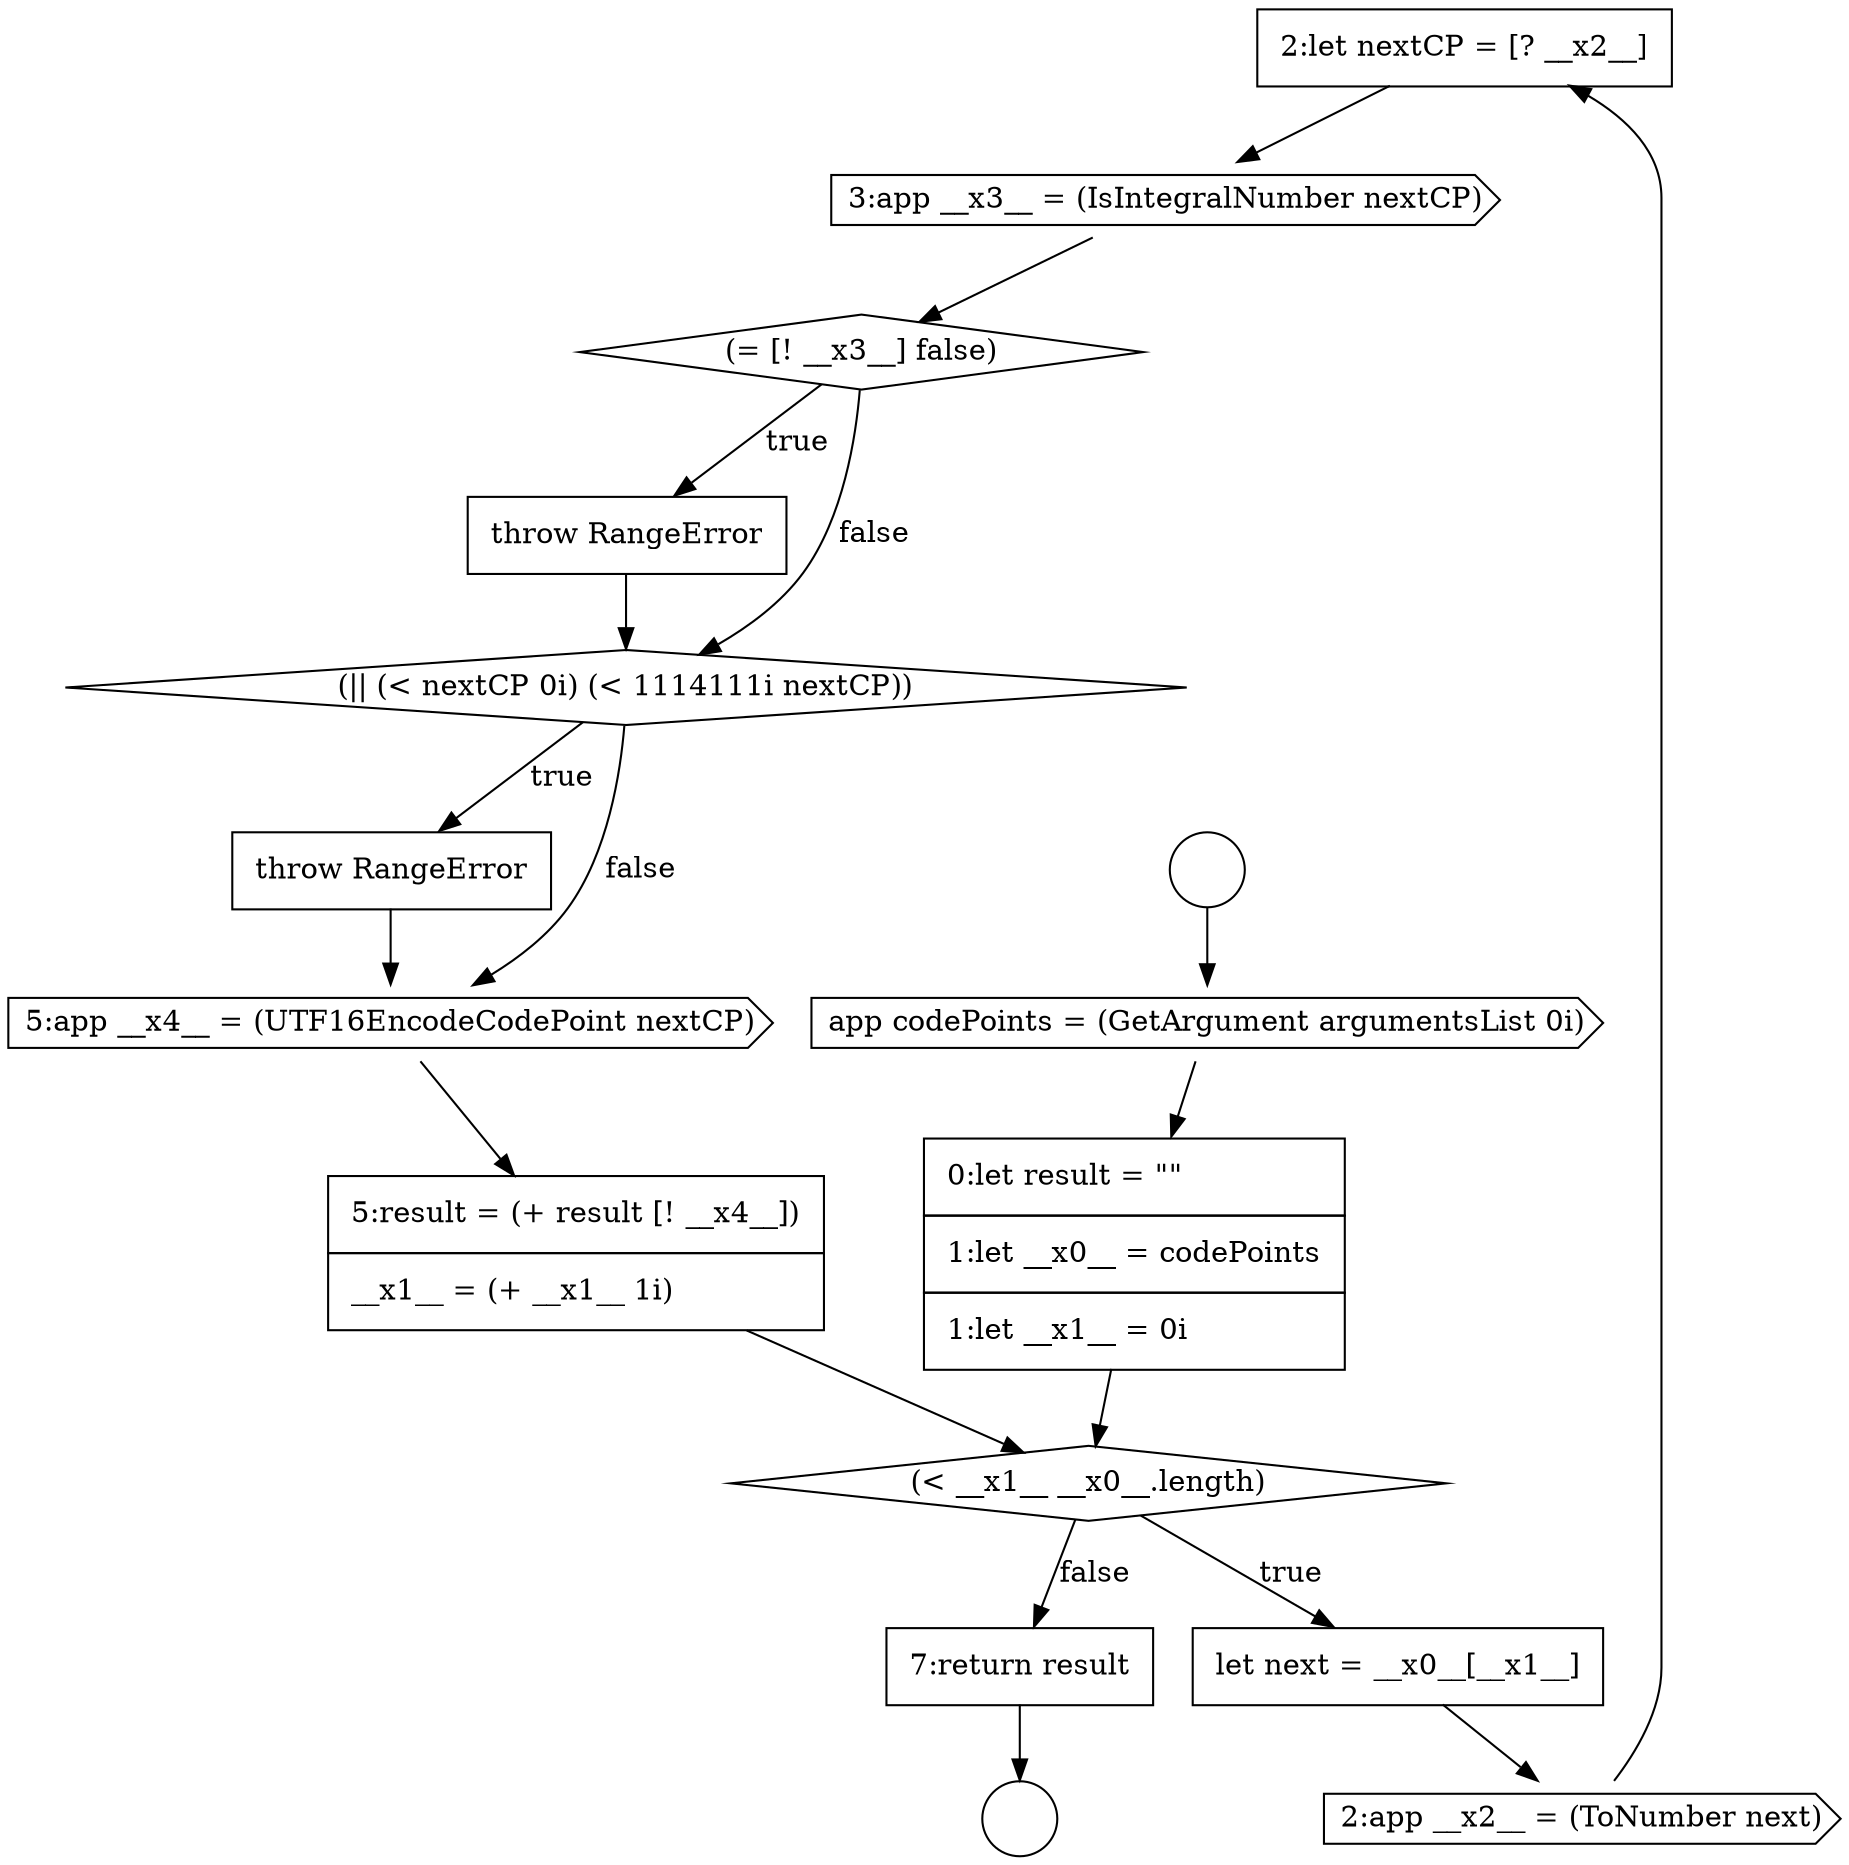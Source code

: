 digraph {
  node14181 [shape=none, margin=0, label=<<font color="black">
    <table border="0" cellborder="1" cellspacing="0" cellpadding="10">
      <tr><td align="left">2:let nextCP = [? __x2__]</td></tr>
    </table>
  </font>> color="black" fillcolor="white" style=filled]
  node14188 [shape=none, margin=0, label=<<font color="black">
    <table border="0" cellborder="1" cellspacing="0" cellpadding="10">
      <tr><td align="left">5:result = (+ result [! __x4__])</td></tr>
      <tr><td align="left">__x1__ = (+ __x1__ 1i)</td></tr>
    </table>
  </font>> color="black" fillcolor="white" style=filled]
  node14184 [shape=none, margin=0, label=<<font color="black">
    <table border="0" cellborder="1" cellspacing="0" cellpadding="10">
      <tr><td align="left">throw RangeError</td></tr>
    </table>
  </font>> color="black" fillcolor="white" style=filled]
  node14189 [shape=none, margin=0, label=<<font color="black">
    <table border="0" cellborder="1" cellspacing="0" cellpadding="10">
      <tr><td align="left">7:return result</td></tr>
    </table>
  </font>> color="black" fillcolor="white" style=filled]
  node14174 [shape=circle label=" " color="black" fillcolor="white" style=filled]
  node14183 [shape=diamond, label=<<font color="black">(= [! __x3__] false)</font>> color="black" fillcolor="white" style=filled]
  node14178 [shape=diamond, label=<<font color="black">(&lt; __x1__ __x0__.length)</font>> color="black" fillcolor="white" style=filled]
  node14175 [shape=circle label=" " color="black" fillcolor="white" style=filled]
  node14182 [shape=cds, label=<<font color="black">3:app __x3__ = (IsIntegralNumber nextCP)</font>> color="black" fillcolor="white" style=filled]
  node14177 [shape=none, margin=0, label=<<font color="black">
    <table border="0" cellborder="1" cellspacing="0" cellpadding="10">
      <tr><td align="left">0:let result = &quot;&quot;</td></tr>
      <tr><td align="left">1:let __x0__ = codePoints</td></tr>
      <tr><td align="left">1:let __x1__ = 0i</td></tr>
    </table>
  </font>> color="black" fillcolor="white" style=filled]
  node14187 [shape=cds, label=<<font color="black">5:app __x4__ = (UTF16EncodeCodePoint nextCP)</font>> color="black" fillcolor="white" style=filled]
  node14176 [shape=cds, label=<<font color="black">app codePoints = (GetArgument argumentsList 0i)</font>> color="black" fillcolor="white" style=filled]
  node14180 [shape=cds, label=<<font color="black">2:app __x2__ = (ToNumber next)</font>> color="black" fillcolor="white" style=filled]
  node14185 [shape=diamond, label=<<font color="black">(|| (&lt; nextCP 0i) (&lt; 1114111i nextCP))</font>> color="black" fillcolor="white" style=filled]
  node14186 [shape=none, margin=0, label=<<font color="black">
    <table border="0" cellborder="1" cellspacing="0" cellpadding="10">
      <tr><td align="left">throw RangeError</td></tr>
    </table>
  </font>> color="black" fillcolor="white" style=filled]
  node14179 [shape=none, margin=0, label=<<font color="black">
    <table border="0" cellborder="1" cellspacing="0" cellpadding="10">
      <tr><td align="left">let next = __x0__[__x1__]</td></tr>
    </table>
  </font>> color="black" fillcolor="white" style=filled]
  node14182 -> node14183 [ color="black"]
  node14177 -> node14178 [ color="black"]
  node14179 -> node14180 [ color="black"]
  node14185 -> node14186 [label=<<font color="black">true</font>> color="black"]
  node14185 -> node14187 [label=<<font color="black">false</font>> color="black"]
  node14186 -> node14187 [ color="black"]
  node14187 -> node14188 [ color="black"]
  node14174 -> node14176 [ color="black"]
  node14189 -> node14175 [ color="black"]
  node14183 -> node14184 [label=<<font color="black">true</font>> color="black"]
  node14183 -> node14185 [label=<<font color="black">false</font>> color="black"]
  node14178 -> node14179 [label=<<font color="black">true</font>> color="black"]
  node14178 -> node14189 [label=<<font color="black">false</font>> color="black"]
  node14188 -> node14178 [ color="black"]
  node14181 -> node14182 [ color="black"]
  node14176 -> node14177 [ color="black"]
  node14184 -> node14185 [ color="black"]
  node14180 -> node14181 [ color="black"]
}
